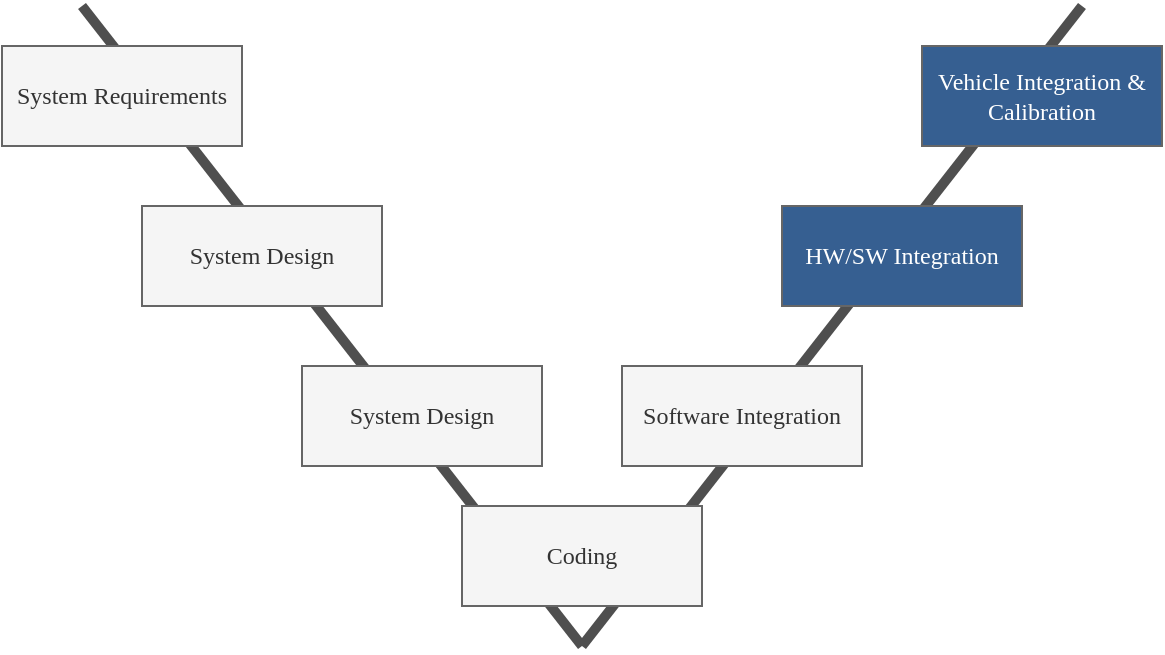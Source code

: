 <mxfile version="24.4.13" type="device">
  <diagram name="Pagina-1" id="OO8SwucogK0_0EHVCJBC">
    <mxGraphModel dx="1386" dy="759" grid="1" gridSize="10" guides="1" tooltips="1" connect="1" arrows="1" fold="1" page="1" pageScale="1" pageWidth="827" pageHeight="1169" math="0" shadow="0">
      <root>
        <mxCell id="0" />
        <mxCell id="1" parent="0" />
        <mxCell id="-KvWsk95VtiLQVlyK25y-1" value="" style="endArrow=none;html=1;rounded=0;strokeColor=#4F4F4F;strokeWidth=5;" parent="1" edge="1">
          <mxGeometry width="50" height="50" relative="1" as="geometry">
            <mxPoint x="400" y="480" as="sourcePoint" />
            <mxPoint x="650" y="160" as="targetPoint" />
          </mxGeometry>
        </mxCell>
        <mxCell id="-KvWsk95VtiLQVlyK25y-2" value="" style="endArrow=none;html=1;rounded=0;strokeColor=#4F4F4F;strokeWidth=5;" parent="1" edge="1">
          <mxGeometry width="50" height="50" relative="1" as="geometry">
            <mxPoint x="150" y="160" as="sourcePoint" />
            <mxPoint x="400" y="480" as="targetPoint" />
          </mxGeometry>
        </mxCell>
        <mxCell id="-KvWsk95VtiLQVlyK25y-5" value="&lt;font data-font-src=&quot;https://fonts.googleapis.com/css?family=Poppins&quot; face=&quot;Poppins&quot;&gt;System Requirements&lt;/font&gt;" style="rounded=0;whiteSpace=wrap;html=1;strokeColor=#666666;fillColor=#f5f5f5;fontColor=#333333;" parent="1" vertex="1">
          <mxGeometry x="110" y="180" width="120" height="50" as="geometry" />
        </mxCell>
        <mxCell id="-KvWsk95VtiLQVlyK25y-8" value="&lt;font face=&quot;Poppins&quot;&gt;Vehicle Integration &amp;amp; Calibration&lt;/font&gt;" style="rounded=0;whiteSpace=wrap;html=1;strokeColor=#666666;fillColor=#365f91;fontColor=#ffffff;" parent="1" vertex="1">
          <mxGeometry x="570" y="180" width="120" height="50" as="geometry" />
        </mxCell>
        <mxCell id="-KvWsk95VtiLQVlyK25y-9" value="&lt;font data-font-src=&quot;https://fonts.googleapis.com/css?family=Poppins&quot; face=&quot;Poppins&quot;&gt;System Design&lt;/font&gt;" style="rounded=0;whiteSpace=wrap;html=1;strokeColor=#666666;fillColor=#f5f5f5;fontColor=#333333;" parent="1" vertex="1">
          <mxGeometry x="180" y="260" width="120" height="50" as="geometry" />
        </mxCell>
        <mxCell id="-KvWsk95VtiLQVlyK25y-10" value="&lt;font face=&quot;Poppins&quot; data-font-src=&quot;https://fonts.googleapis.com/css?family=Poppins&quot;&gt;HW/SW Integration&lt;/font&gt;" style="rounded=0;whiteSpace=wrap;html=1;strokeColor=#666666;fillColor=#365f91;fontColor=#ffffff;" parent="1" vertex="1">
          <mxGeometry x="500" y="260" width="120" height="50" as="geometry" />
        </mxCell>
        <mxCell id="-KvWsk95VtiLQVlyK25y-11" value="&lt;font face=&quot;Poppins&quot; data-font-src=&quot;https://fonts.googleapis.com/css?family=Poppins&quot;&gt;Coding&lt;/font&gt;" style="rounded=0;whiteSpace=wrap;html=1;fillColor=#f5f5f5;fontColor=#333333;strokeColor=#666666;" parent="1" vertex="1">
          <mxGeometry x="340" y="410" width="120" height="50" as="geometry" />
        </mxCell>
        <mxCell id="-KvWsk95VtiLQVlyK25y-14" value="&lt;font face=&quot;Poppins&quot; data-font-src=&quot;https://fonts.googleapis.com/css?family=Poppins&quot;&gt;System Design&lt;/font&gt;" style="rounded=0;whiteSpace=wrap;html=1;strokeColor=#666666;fillColor=#f5f5f5;fontColor=#333333;" parent="1" vertex="1">
          <mxGeometry x="260" y="340" width="120" height="50" as="geometry" />
        </mxCell>
        <mxCell id="-KvWsk95VtiLQVlyK25y-15" value="&lt;font data-font-src=&quot;https://fonts.googleapis.com/css?family=Poppins&quot; face=&quot;Poppins&quot;&gt;Software Integration&lt;/font&gt;" style="rounded=0;whiteSpace=wrap;html=1;strokeColor=#666666;fillColor=#f5f5f5;fontColor=#333333;" parent="1" vertex="1">
          <mxGeometry x="420" y="340" width="120" height="50" as="geometry" />
        </mxCell>
      </root>
    </mxGraphModel>
  </diagram>
</mxfile>
